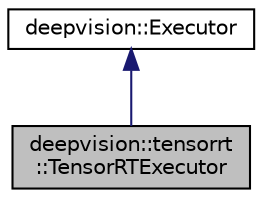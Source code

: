 digraph "deepvision::tensorrt::TensorRTExecutor"
{
  edge [fontname="Helvetica",fontsize="10",labelfontname="Helvetica",labelfontsize="10"];
  node [fontname="Helvetica",fontsize="10",shape=record];
  Node0 [label="deepvision::tensorrt\l::TensorRTExecutor",height=0.2,width=0.4,color="black", fillcolor="grey75", style="filled", fontcolor="black"];
  Node1 -> Node0 [dir="back",color="midnightblue",fontsize="10",style="solid",fontname="Helvetica"];
  Node1 [label="deepvision::Executor",height=0.2,width=0.4,color="black", fillcolor="white", style="filled",URL="$d5/d55/classdeepvision_1_1Executor.html",tooltip="Implementations of this interface are responsible for reading from file, optimizing, loading and executing one neural network using a supported backend. "];
}
